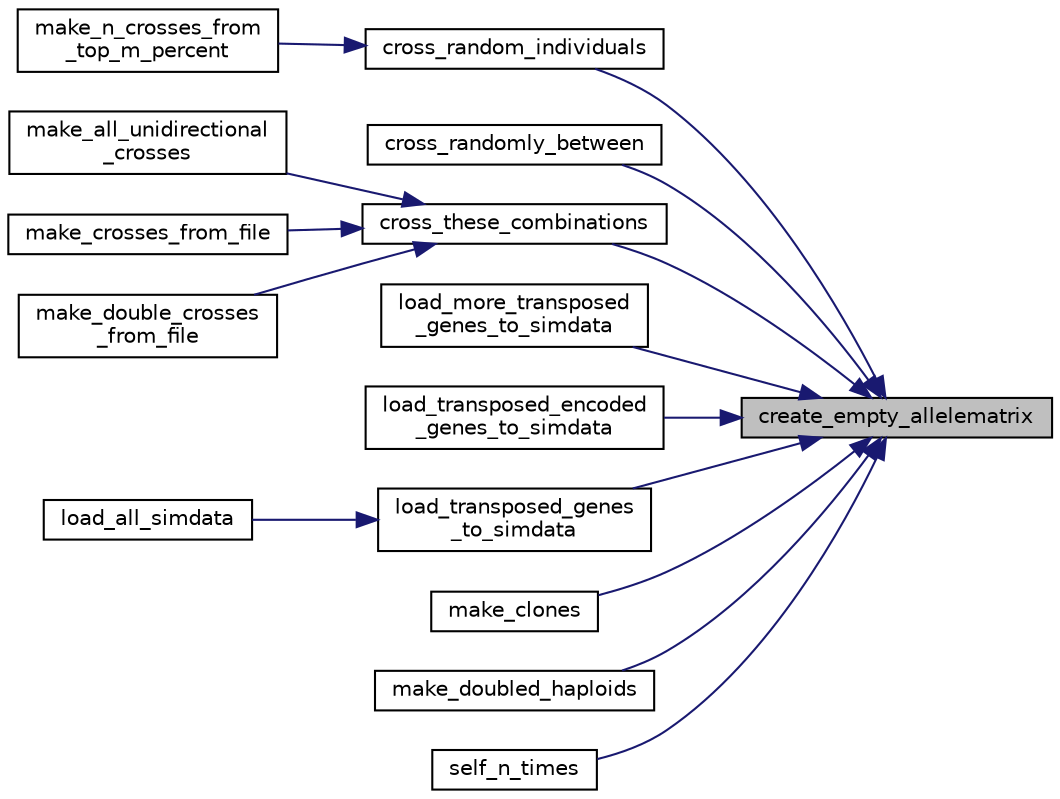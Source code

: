 digraph "create_empty_allelematrix"
{
 // LATEX_PDF_SIZE
  edge [fontname="Helvetica",fontsize="10",labelfontname="Helvetica",labelfontsize="10"];
  node [fontname="Helvetica",fontsize="10",shape=record];
  rankdir="RL";
  Node1 [label="create_empty_allelematrix",height=0.2,width=0.4,color="black", fillcolor="grey75", style="filled", fontcolor="black",tooltip="Creator for an empty AlleleMatrix object of a given size."];
  Node1 -> Node2 [dir="back",color="midnightblue",fontsize="10",style="solid",fontname="Helvetica"];
  Node2 [label="cross_random_individuals",height=0.2,width=0.4,color="black", fillcolor="white", style="filled",URL="$group__crossers.html#gae66231fb141a76432d1211e2cf0baf25",tooltip="Performs random crosses among members of a group."];
  Node2 -> Node3 [dir="back",color="midnightblue",fontsize="10",style="solid",fontname="Helvetica"];
  Node3 [label="make_n_crosses_from\l_top_m_percent",height=0.2,width=0.4,color="black", fillcolor="white", style="filled",URL="$group__crossers.html#ga68aca99a41527b019316c8243e6fc7a7",tooltip="Find the top m percent of a group and perform random crosses between those top individuals."];
  Node1 -> Node4 [dir="back",color="midnightblue",fontsize="10",style="solid",fontname="Helvetica"];
  Node4 [label="cross_randomly_between",height=0.2,width=0.4,color="black", fillcolor="white", style="filled",URL="$group__crossers.html#ga3be2cb18d1c722b3a766a7a5663a8f0c",tooltip="Performs random crosses where the first parent comes from one group and the second from another."];
  Node1 -> Node5 [dir="back",color="midnightblue",fontsize="10",style="solid",fontname="Helvetica"];
  Node5 [label="cross_these_combinations",height=0.2,width=0.4,color="black", fillcolor="white", style="filled",URL="$group__crossers.html#gabb793988799d792dfe4007efdf988068",tooltip="Performs the crosses of pairs of parents whose ids are provided in an array."];
  Node5 -> Node6 [dir="back",color="midnightblue",fontsize="10",style="solid",fontname="Helvetica"];
  Node6 [label="make_all_unidirectional\l_crosses",height=0.2,width=0.4,color="black", fillcolor="white", style="filled",URL="$group__crossers.html#ga3f1b06b7aa35e6a05918e16d1deabeee",tooltip="Perform crosses between all pairs of parents in the group from_group and allocates the resulting offs..."];
  Node5 -> Node7 [dir="back",color="midnightblue",fontsize="10",style="solid",fontname="Helvetica"];
  Node7 [label="make_crosses_from_file",height=0.2,width=0.4,color="black", fillcolor="white", style="filled",URL="$group__crossers.html#ga3b67d38c13c7a8bef2d0fc91c0365177",tooltip="Perform crosses between pairs of parents identified by name in a file and allocate the resulting offs..."];
  Node5 -> Node8 [dir="back",color="midnightblue",fontsize="10",style="solid",fontname="Helvetica"];
  Node8 [label="make_double_crosses\l_from_file",height=0.2,width=0.4,color="black", fillcolor="white", style="filled",URL="$group__crossers.html#gaa7c90b4015e4abce750176c6d891cad2",tooltip="Perform crosses between previously-generated offspring of pairs of parents identified by name in a fi..."];
  Node1 -> Node9 [dir="back",color="midnightblue",fontsize="10",style="solid",fontname="Helvetica"];
  Node9 [label="load_more_transposed\l_genes_to_simdata",height=0.2,width=0.4,color="black", fillcolor="white", style="filled",URL="$group__loaders.html#ga8bd85cb47ec8e0c4049f937ef40ae102",tooltip="Appends genotype data from a file to an existing SimData."];
  Node1 -> Node10 [dir="back",color="midnightblue",fontsize="10",style="solid",fontname="Helvetica"];
  Node10 [label="load_transposed_encoded\l_genes_to_simdata",height=0.2,width=0.4,color="black", fillcolor="white", style="filled",URL="$group__loaders.html#gad5863641a67355c2c1523e1a23b6f581",tooltip="Populates a SimData combination with marker allele data."];
  Node1 -> Node11 [dir="back",color="midnightblue",fontsize="10",style="solid",fontname="Helvetica"];
  Node11 [label="load_transposed_genes\l_to_simdata",height=0.2,width=0.4,color="black", fillcolor="white", style="filled",URL="$group__loaders.html#ga156666e21151a9f267e31598574366a6",tooltip="Populates a SimData combination with marker allele data."];
  Node11 -> Node12 [dir="back",color="midnightblue",fontsize="10",style="solid",fontname="Helvetica"];
  Node12 [label="load_all_simdata",height=0.2,width=0.4,color="black", fillcolor="white", style="filled",URL="$group__loaders.html#ga54cd625669413c2ef171060e9844d814",tooltip="Populates a SimData combination from scratch with marker allele data, a genetic map,..."];
  Node1 -> Node13 [dir="back",color="midnightblue",fontsize="10",style="solid",fontname="Helvetica"];
  Node13 [label="make_clones",height=0.2,width=0.4,color="black", fillcolor="white", style="filled",URL="$group__crossers.html#gaa42e48ab06f9051e5ed6879409cbe2f4",tooltip="Creates an identical copy of each member of a group."];
  Node1 -> Node14 [dir="back",color="midnightblue",fontsize="10",style="solid",fontname="Helvetica"];
  Node14 [label="make_doubled_haploids",height=0.2,width=0.4,color="black", fillcolor="white", style="filled",URL="$group__crossers.html#gaf078d6bc1b5d4234a9b960e6132480aa",tooltip="Creates a doubled haploid from each member of a group."];
  Node1 -> Node15 [dir="back",color="midnightblue",fontsize="10",style="solid",fontname="Helvetica"];
  Node15 [label="self_n_times",height=0.2,width=0.4,color="black", fillcolor="white", style="filled",URL="$group__crossers.html#gadf5beb682ac15fa5a0176e480adc9d91",tooltip="Selfs each member of a group for a certain number of generations."];
}
